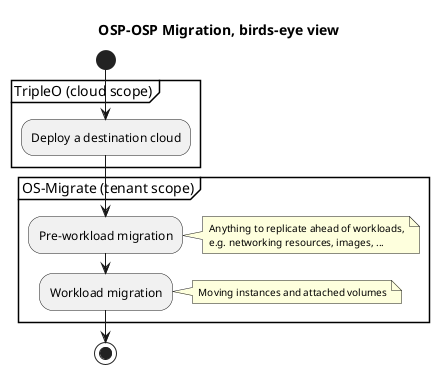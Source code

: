@startuml

skinparam NoteFontSize 10

title OSP-OSP Migration, birds-eye view

start

partition "TripleO (cloud scope)" {
    :Deploy a destination cloud;
}

partition "OS-Migrate (tenant scope)" {
    :Pre-workload migration;
    note right
        Anything to replicate ahead of workloads,
        e.g. networking resources, images, ...
    end note

    :Workload migration;
    note right
        Moving instances and attached volumes
    end note
}

stop

@enduml
